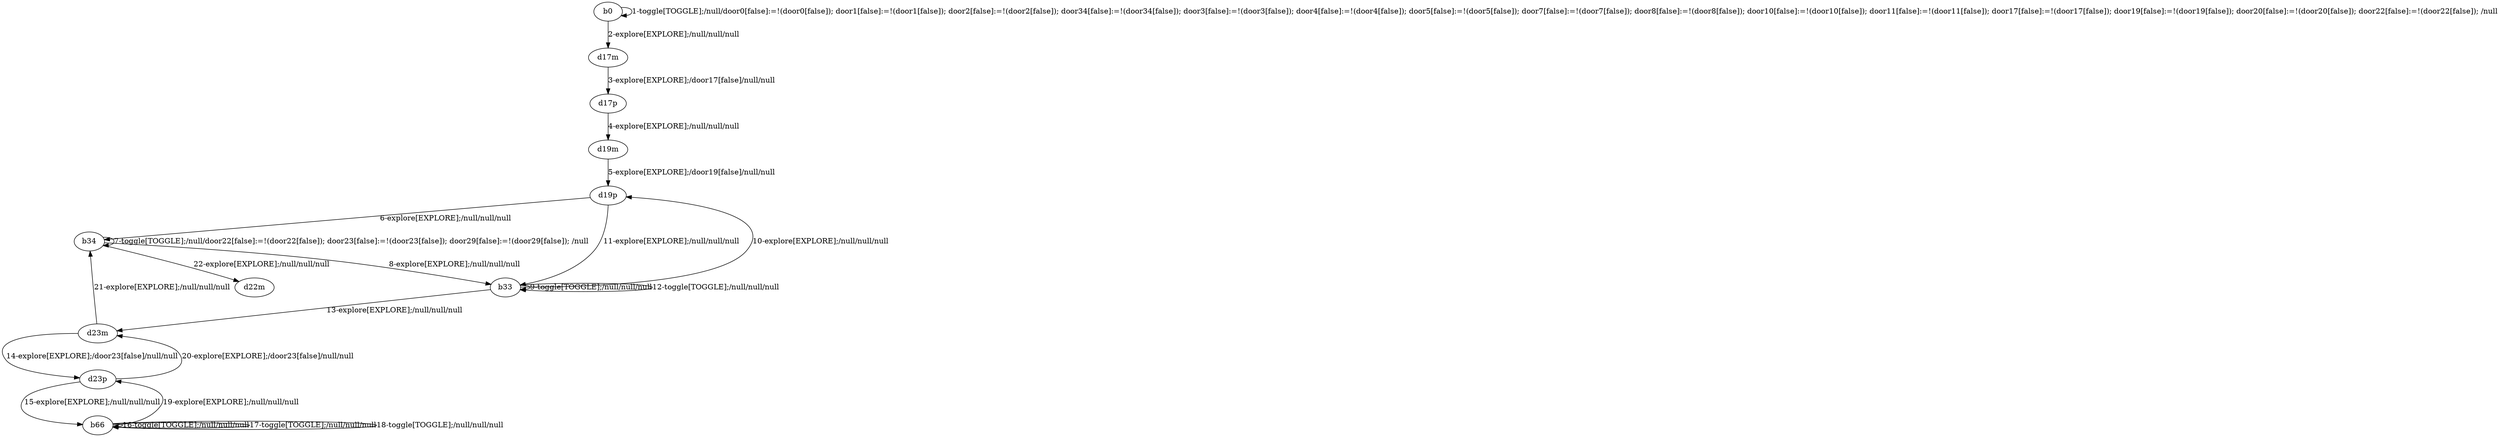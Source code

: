 # Total number of goals covered by this test: 6
# b66 --> d23p
# b66 --> b66
# b33 --> d23m
# d23m --> d23p
# d23p --> b66
# d23p --> d23m

digraph g {
"b0" -> "b0" [label = "1-toggle[TOGGLE];/null/door0[false]:=!(door0[false]); door1[false]:=!(door1[false]); door2[false]:=!(door2[false]); door34[false]:=!(door34[false]); door3[false]:=!(door3[false]); door4[false]:=!(door4[false]); door5[false]:=!(door5[false]); door7[false]:=!(door7[false]); door8[false]:=!(door8[false]); door10[false]:=!(door10[false]); door11[false]:=!(door11[false]); door17[false]:=!(door17[false]); door19[false]:=!(door19[false]); door20[false]:=!(door20[false]); door22[false]:=!(door22[false]); /null"];
"b0" -> "d17m" [label = "2-explore[EXPLORE];/null/null/null"];
"d17m" -> "d17p" [label = "3-explore[EXPLORE];/door17[false]/null/null"];
"d17p" -> "d19m" [label = "4-explore[EXPLORE];/null/null/null"];
"d19m" -> "d19p" [label = "5-explore[EXPLORE];/door19[false]/null/null"];
"d19p" -> "b34" [label = "6-explore[EXPLORE];/null/null/null"];
"b34" -> "b34" [label = "7-toggle[TOGGLE];/null/door22[false]:=!(door22[false]); door23[false]:=!(door23[false]); door29[false]:=!(door29[false]); /null"];
"b34" -> "b33" [label = "8-explore[EXPLORE];/null/null/null"];
"b33" -> "b33" [label = "9-toggle[TOGGLE];/null/null/null"];
"b33" -> "d19p" [label = "10-explore[EXPLORE];/null/null/null"];
"d19p" -> "b33" [label = "11-explore[EXPLORE];/null/null/null"];
"b33" -> "b33" [label = "12-toggle[TOGGLE];/null/null/null"];
"b33" -> "d23m" [label = "13-explore[EXPLORE];/null/null/null"];
"d23m" -> "d23p" [label = "14-explore[EXPLORE];/door23[false]/null/null"];
"d23p" -> "b66" [label = "15-explore[EXPLORE];/null/null/null"];
"b66" -> "b66" [label = "16-toggle[TOGGLE];/null/null/null"];
"b66" -> "b66" [label = "17-toggle[TOGGLE];/null/null/null"];
"b66" -> "b66" [label = "18-toggle[TOGGLE];/null/null/null"];
"b66" -> "d23p" [label = "19-explore[EXPLORE];/null/null/null"];
"d23p" -> "d23m" [label = "20-explore[EXPLORE];/door23[false]/null/null"];
"d23m" -> "b34" [label = "21-explore[EXPLORE];/null/null/null"];
"b34" -> "d22m" [label = "22-explore[EXPLORE];/null/null/null"];
}